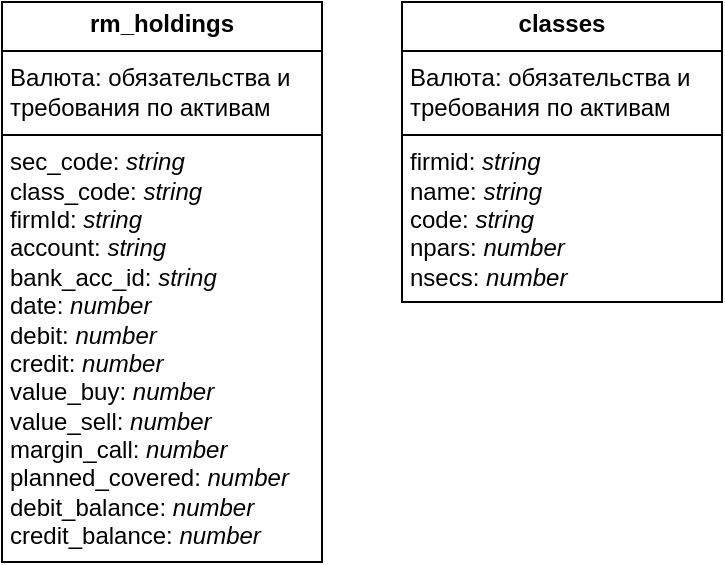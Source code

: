 <mxfile version="25.0.3">
  <diagram name="Page-1" id="c4acf3e9-155e-7222-9cf6-157b1a14988f">
    <mxGraphModel dx="1143" dy="655" grid="1" gridSize="10" guides="1" tooltips="1" connect="1" arrows="1" fold="1" page="1" pageScale="1" pageWidth="850" pageHeight="1100" background="none" math="0" shadow="0">
      <root>
        <mxCell id="0" />
        <mxCell id="1" parent="0" />
        <mxCell id="q_UCc-18Xy8fkIxG4art-5" value="&lt;p style=&quot;margin:0px;margin-top:4px;text-align:center;&quot;&gt;&lt;b&gt;rm_holdings&lt;/b&gt;&lt;/p&gt;&lt;hr size=&quot;1&quot; style=&quot;border-style:solid;&quot;&gt;&lt;p style=&quot;margin:0px;margin-left:4px;&quot;&gt;Валюта: обязательства и требования по активам&lt;/p&gt;&lt;hr size=&quot;1&quot; style=&quot;border-style:solid;&quot;&gt;&lt;p style=&quot;margin:0px;margin-left:4px;&quot;&gt;sec_code: &lt;i&gt;string&lt;/i&gt;&lt;/p&gt;&lt;p style=&quot;margin:0px;margin-left:4px;&quot;&gt;class_code:&amp;nbsp;&lt;i style=&quot;background-color: initial;&quot;&gt;string&lt;/i&gt;&lt;/p&gt;&lt;p style=&quot;margin:0px;margin-left:4px;&quot;&gt;&lt;span style=&quot;background-color: initial;&quot;&gt;firmId:&amp;nbsp;&lt;/span&gt;&lt;i style=&quot;background-color: initial;&quot;&gt;string&lt;/i&gt;&lt;/p&gt;&lt;p style=&quot;margin:0px;margin-left:4px;&quot;&gt;&lt;span style=&quot;background-color: initial;&quot;&gt;account:&amp;nbsp;&lt;/span&gt;&lt;i style=&quot;background-color: initial;&quot;&gt;string&lt;/i&gt;&lt;/p&gt;&lt;p style=&quot;margin:0px;margin-left:4px;&quot;&gt;&lt;span style=&quot;background-color: initial;&quot;&gt;bank_acc_id:&amp;nbsp;&lt;/span&gt;&lt;i style=&quot;background-color: initial;&quot;&gt;string&lt;/i&gt;&lt;/p&gt;&lt;p style=&quot;margin:0px;margin-left:4px;&quot;&gt;&lt;span style=&quot;background-color: initial;&quot;&gt;date:&amp;nbsp;&lt;/span&gt;&lt;span style=&quot;background-color: initial;&quot;&gt;&lt;i&gt;number&lt;/i&gt;&lt;/span&gt;&lt;/p&gt;&lt;p style=&quot;margin:0px;margin-left:4px;&quot;&gt;&lt;span style=&quot;background-color: initial;&quot;&gt;debit:&amp;nbsp;&lt;/span&gt;&lt;i style=&quot;background-color: initial;&quot;&gt;number&lt;/i&gt;&lt;/p&gt;&lt;p style=&quot;margin:0px;margin-left:4px;&quot;&gt;&lt;span style=&quot;background-color: initial;&quot;&gt;credit:&amp;nbsp;&lt;/span&gt;&lt;i style=&quot;background-color: initial;&quot;&gt;number&lt;/i&gt;&lt;/p&gt;&lt;p style=&quot;margin:0px;margin-left:4px;&quot;&gt;&lt;span style=&quot;background-color: initial;&quot;&gt;value_buy:&amp;nbsp;&lt;/span&gt;&lt;i style=&quot;background-color: initial;&quot;&gt;number&lt;/i&gt;&lt;/p&gt;&lt;p style=&quot;margin:0px;margin-left:4px;&quot;&gt;&lt;span style=&quot;background-color: initial;&quot;&gt;value_sell:&amp;nbsp;&lt;/span&gt;&lt;i style=&quot;background-color: initial;&quot;&gt;number&lt;/i&gt;&lt;/p&gt;&lt;p style=&quot;margin:0px;margin-left:4px;&quot;&gt;&lt;span style=&quot;background-color: initial;&quot;&gt;margin_call:&amp;nbsp;&lt;/span&gt;&lt;i style=&quot;background-color: initial;&quot;&gt;number&lt;/i&gt;&lt;/p&gt;&lt;p style=&quot;margin:0px;margin-left:4px;&quot;&gt;&lt;span style=&quot;background-color: initial;&quot;&gt;planned_covered:&amp;nbsp;&lt;/span&gt;&lt;i style=&quot;background-color: initial;&quot;&gt;number&lt;/i&gt;&lt;/p&gt;&lt;p style=&quot;margin:0px;margin-left:4px;&quot;&gt;&lt;span style=&quot;background-color: initial;&quot;&gt;debit_balance:&amp;nbsp;&lt;/span&gt;&lt;i style=&quot;background-color: initial;&quot;&gt;number&lt;/i&gt;&lt;/p&gt;&lt;p style=&quot;margin:0px;margin-left:4px;&quot;&gt;&lt;span style=&quot;background-color: initial;&quot;&gt;credit_balance:&amp;nbsp;&lt;/span&gt;&lt;i style=&quot;background-color: initial;&quot;&gt;number&lt;/i&gt;&lt;/p&gt;&lt;p style=&quot;margin:0px;margin-left:4px;&quot;&gt;&lt;span style=&quot;background-color: initial;&quot;&gt;&lt;i&gt;&lt;br&gt;&lt;/i&gt;&lt;/span&gt;&lt;/p&gt;" style="verticalAlign=top;align=left;overflow=fill;html=1;whiteSpace=wrap;" vertex="1" parent="1">
          <mxGeometry x="40" y="40" width="160" height="280" as="geometry" />
        </mxCell>
        <mxCell id="q_UCc-18Xy8fkIxG4art-6" value="&lt;p style=&quot;margin:0px;margin-top:4px;text-align:center;&quot;&gt;&lt;b&gt;classes&lt;/b&gt;&lt;/p&gt;&lt;hr size=&quot;1&quot; style=&quot;border-style:solid;&quot;&gt;&lt;p style=&quot;margin:0px;margin-left:4px;&quot;&gt;Валюта: обязательства и требования по активам&lt;/p&gt;&lt;hr size=&quot;1&quot; style=&quot;border-style:solid;&quot;&gt;&lt;p style=&quot;margin:0px;margin-left:4px;&quot;&gt;firmid: &lt;i&gt;string&lt;/i&gt;&lt;/p&gt;&lt;p style=&quot;margin:0px;margin-left:4px;&quot;&gt;name:&amp;nbsp;&lt;i style=&quot;background-color: initial;&quot;&gt;string&lt;/i&gt;&lt;/p&gt;&lt;p style=&quot;margin:0px;margin-left:4px;&quot;&gt;&lt;span style=&quot;background-color: initial;&quot;&gt;code:&amp;nbsp;&lt;/span&gt;&lt;i style=&quot;background-color: initial;&quot;&gt;string&lt;/i&gt;&lt;/p&gt;&lt;p style=&quot;margin:0px;margin-left:4px;&quot;&gt;&lt;span style=&quot;background-color: initial;&quot;&gt;npars:&amp;nbsp;&lt;/span&gt;&lt;span style=&quot;background-color: initial;&quot;&gt;&lt;i&gt;number&lt;/i&gt;&lt;/span&gt;&lt;/p&gt;&lt;p style=&quot;margin:0px;margin-left:4px;&quot;&gt;&lt;span style=&quot;background-color: initial;&quot;&gt;nsecs:&amp;nbsp;&lt;/span&gt;&lt;i style=&quot;background-color: initial;&quot;&gt;number&lt;/i&gt;&lt;/p&gt;&lt;p style=&quot;margin:0px;margin-left:4px;&quot;&gt;&lt;span style=&quot;background-color: initial;&quot;&gt;&lt;i&gt;&lt;br&gt;&lt;/i&gt;&lt;/span&gt;&lt;/p&gt;" style="verticalAlign=top;align=left;overflow=fill;html=1;whiteSpace=wrap;" vertex="1" parent="1">
          <mxGeometry x="240" y="40" width="160" height="150" as="geometry" />
        </mxCell>
      </root>
    </mxGraphModel>
  </diagram>
</mxfile>
